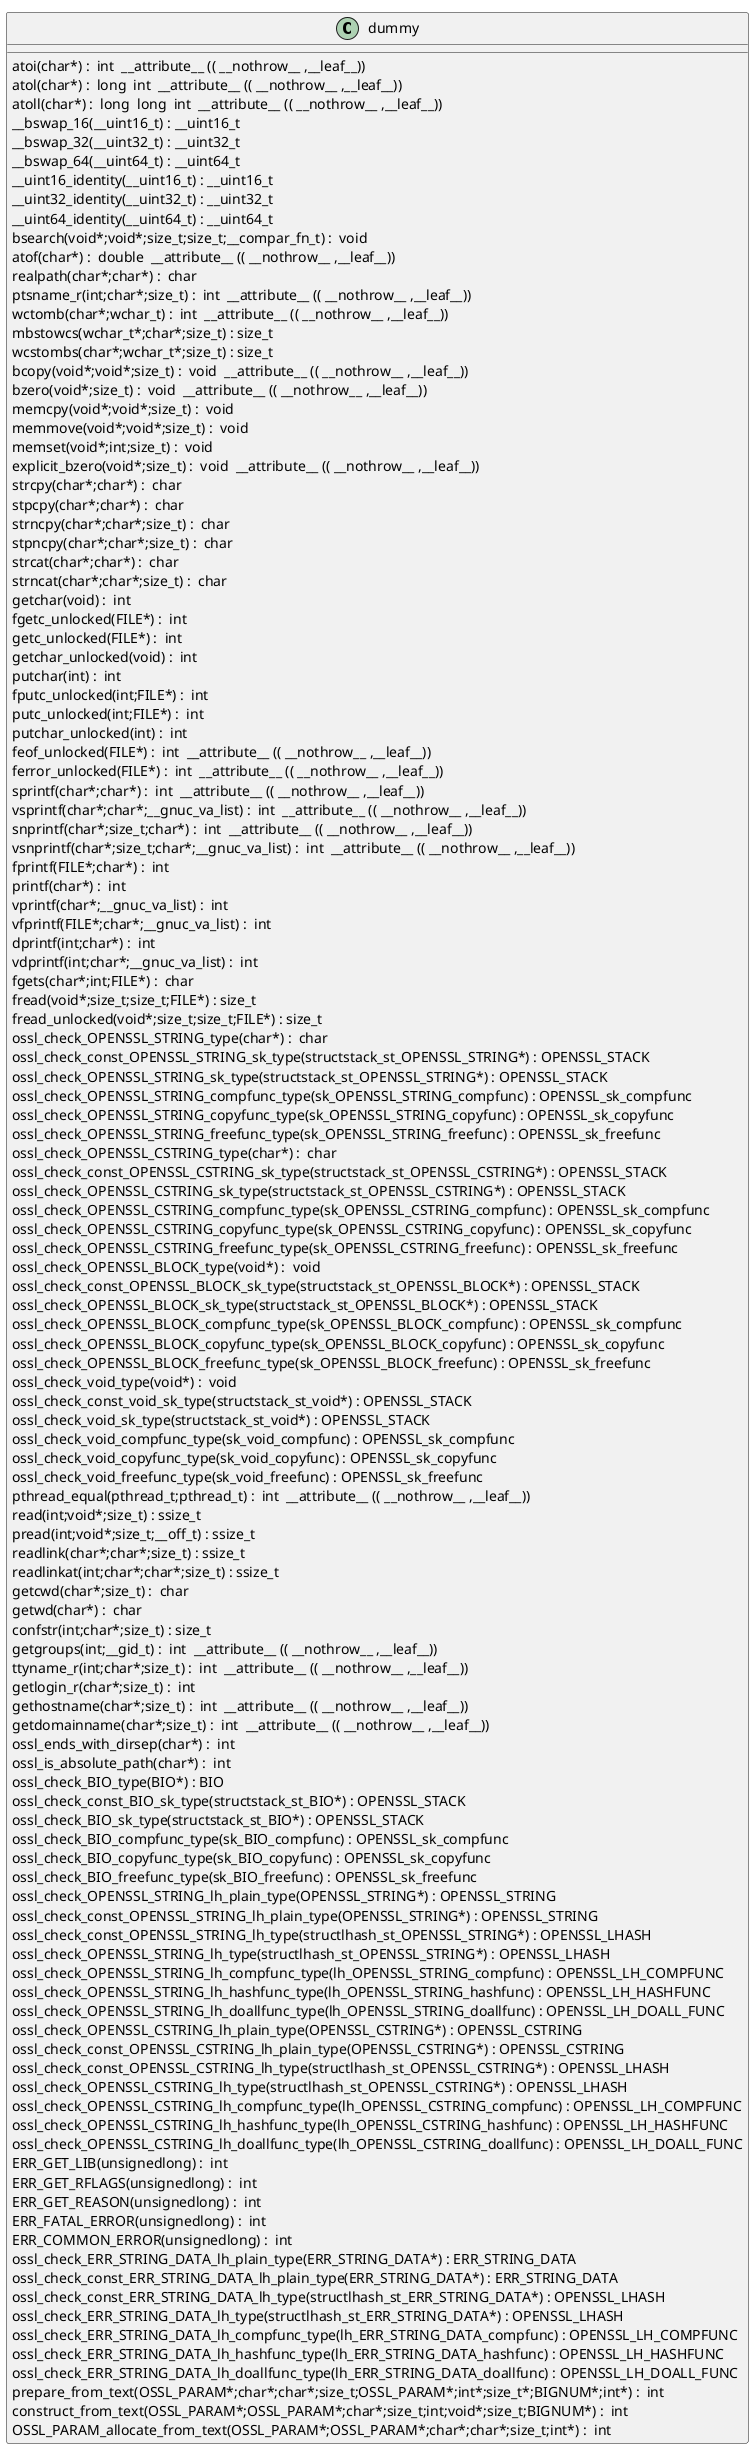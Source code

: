 @startuml
!pragma layout smetana
class dummy {
atoi(char*) :  int  __attribute__ (( __nothrow__ ,__leaf__)) [[[./../.././qc/crypto/params_from_text.c.html#169]]]
atol(char*) :  long  int  __attribute__ (( __nothrow__ ,__leaf__)) [[[./../.././qc/crypto/params_from_text.c.html#174]]]
atoll(char*) :  long  long  int  __attribute__ (( __nothrow__ ,__leaf__)) [[[./../.././qc/crypto/params_from_text.c.html#181]]]
__bswap_16(__uint16_t) : __uint16_t [[[./../.././qc/crypto/params_from_text.c.html#481]]]
__bswap_32(__uint32_t) : __uint32_t [[[./../.././qc/crypto/params_from_text.c.html#496]]]
__bswap_64(__uint64_t) : __uint64_t [[[./../.././qc/crypto/params_from_text.c.html#506]]]
__uint16_identity(__uint16_t) : __uint16_t [[[./../.././qc/crypto/params_from_text.c.html#518]]]
__uint32_identity(__uint32_t) : __uint32_t [[[./../.././qc/crypto/params_from_text.c.html#524]]]
__uint64_identity(__uint64_t) : __uint64_t [[[./../.././qc/crypto/params_from_text.c.html#530]]]
bsearch(void*;void*;size_t;size_t;__compar_fn_t) :  void  [[[./../.././qc/crypto/params_from_text.c.html#1198]]]
atof(char*) :  double  __attribute__ (( __nothrow__ ,__leaf__)) [[[./../.././qc/crypto/params_from_text.c.html#1]]]
realpath(char*;char*) :  char  [[[./../.././qc/crypto/params_from_text.c.html#1]]]
ptsname_r(int;char*;size_t) :  int  __attribute__ (( __nothrow__ ,__leaf__)) [[[./../.././qc/crypto/params_from_text.c.html#1]]]
wctomb(char*;wchar_t) :  int  __attribute__ (( __nothrow__ ,__leaf__)) [[[./../.././qc/crypto/params_from_text.c.html#1]]]
mbstowcs(wchar_t*;char*;size_t) : size_t [[[./../.././qc/crypto/params_from_text.c.html#1]]]
wcstombs(char*;wchar_t*;size_t) : size_t [[[./../.././qc/crypto/params_from_text.c.html#1]]]
bcopy(void*;void*;size_t) :  void  __attribute__ (( __nothrow__ ,__leaf__)) [[[./../.././qc/crypto/params_from_text.c.html#1]]]
bzero(void*;size_t) :  void  __attribute__ (( __nothrow__ ,__leaf__)) [[[./../.././qc/crypto/params_from_text.c.html#1]]]
memcpy(void*;void*;size_t) :  void  [[[./../.././qc/crypto/params_from_text.c.html#1]]]
memmove(void*;void*;size_t) :  void  [[[./../.././qc/crypto/params_from_text.c.html#1]]]
memset(void*;int;size_t) :  void  [[[./../.././qc/crypto/params_from_text.c.html#1]]]
explicit_bzero(void*;size_t) :  void  __attribute__ (( __nothrow__ ,__leaf__)) [[[./../.././qc/crypto/params_from_text.c.html#1]]]
strcpy(char*;char*) :  char  [[[./../.././qc/crypto/params_from_text.c.html#1]]]
stpcpy(char*;char*) :  char  [[[./../.././qc/crypto/params_from_text.c.html#1]]]
strncpy(char*;char*;size_t) :  char  [[[./../.././qc/crypto/params_from_text.c.html#1]]]
stpncpy(char*;char*;size_t) :  char  [[[./../.././qc/crypto/params_from_text.c.html#1]]]
strcat(char*;char*) :  char  [[[./../.././qc/crypto/params_from_text.c.html#1]]]
strncat(char*;char*;size_t) :  char  [[[./../.././qc/crypto/params_from_text.c.html#1]]]
getchar(void) :  int  [[[./../.././qc/crypto/params_from_text.c.html#1]]]
fgetc_unlocked(FILE*) :  int  [[[./../.././qc/crypto/params_from_text.c.html#1]]]
getc_unlocked(FILE*) :  int  [[[./../.././qc/crypto/params_from_text.c.html#1]]]
getchar_unlocked(void) :  int  [[[./../.././qc/crypto/params_from_text.c.html#1]]]
putchar(int) :  int  [[[./../.././qc/crypto/params_from_text.c.html#1]]]
fputc_unlocked(int;FILE*) :  int  [[[./../.././qc/crypto/params_from_text.c.html#1]]]
putc_unlocked(int;FILE*) :  int  [[[./../.././qc/crypto/params_from_text.c.html#1]]]
putchar_unlocked(int) :  int  [[[./../.././qc/crypto/params_from_text.c.html#1]]]
feof_unlocked(FILE*) :  int  __attribute__ (( __nothrow__ ,__leaf__)) [[[./../.././qc/crypto/params_from_text.c.html#1]]]
ferror_unlocked(FILE*) :  int  __attribute__ (( __nothrow__ ,__leaf__)) [[[./../.././qc/crypto/params_from_text.c.html#1]]]
sprintf(char*;char*) :  int  __attribute__ (( __nothrow__ ,__leaf__)) [[[./../.././qc/crypto/params_from_text.c.html#1]]]
vsprintf(char*;char*;__gnuc_va_list) :  int  __attribute__ (( __nothrow__ ,__leaf__)) [[[./../.././qc/crypto/params_from_text.c.html#1]]]
snprintf(char*;size_t;char*) :  int  __attribute__ (( __nothrow__ ,__leaf__)) [[[./../.././qc/crypto/params_from_text.c.html#1]]]
vsnprintf(char*;size_t;char*;__gnuc_va_list) :  int  __attribute__ (( __nothrow__ ,__leaf__)) [[[./../.././qc/crypto/params_from_text.c.html#1]]]
fprintf(FILE*;char*) :  int  [[[./../.././qc/crypto/params_from_text.c.html#1]]]
printf(char*) :  int  [[[./../.././qc/crypto/params_from_text.c.html#1]]]
vprintf(char*;__gnuc_va_list) :  int  [[[./../.././qc/crypto/params_from_text.c.html#1]]]
vfprintf(FILE*;char*;__gnuc_va_list) :  int  [[[./../.././qc/crypto/params_from_text.c.html#1]]]
dprintf(int;char*) :  int  [[[./../.././qc/crypto/params_from_text.c.html#1]]]
vdprintf(int;char*;__gnuc_va_list) :  int  [[[./../.././qc/crypto/params_from_text.c.html#1]]]
fgets(char*;int;FILE*) :  char  [[[./../.././qc/crypto/params_from_text.c.html#1]]]
fread(void*;size_t;size_t;FILE*) : size_t [[[./../.././qc/crypto/params_from_text.c.html#1]]]
fread_unlocked(void*;size_t;size_t;FILE*) : size_t [[[./../.././qc/crypto/params_from_text.c.html#1]]]
ossl_check_OPENSSL_STRING_type(char*) :  char  [[[./../.././qc/crypto/params_from_text.c.html#1]]]
ossl_check_const_OPENSSL_STRING_sk_type(structstack_st_OPENSSL_STRING*) : OPENSSL_STACK [[[./../.././qc/crypto/params_from_text.c.html#1]]]
ossl_check_OPENSSL_STRING_sk_type(structstack_st_OPENSSL_STRING*) : OPENSSL_STACK [[[./../.././qc/crypto/params_from_text.c.html#1]]]
ossl_check_OPENSSL_STRING_compfunc_type(sk_OPENSSL_STRING_compfunc) : OPENSSL_sk_compfunc [[[./../.././qc/crypto/params_from_text.c.html#1]]]
ossl_check_OPENSSL_STRING_copyfunc_type(sk_OPENSSL_STRING_copyfunc) : OPENSSL_sk_copyfunc [[[./../.././qc/crypto/params_from_text.c.html#1]]]
ossl_check_OPENSSL_STRING_freefunc_type(sk_OPENSSL_STRING_freefunc) : OPENSSL_sk_freefunc [[[./../.././qc/crypto/params_from_text.c.html#1]]]
ossl_check_OPENSSL_CSTRING_type(char*) :  char  [[[./../.././qc/crypto/params_from_text.c.html#1]]]
ossl_check_const_OPENSSL_CSTRING_sk_type(structstack_st_OPENSSL_CSTRING*) : OPENSSL_STACK [[[./../.././qc/crypto/params_from_text.c.html#1]]]
ossl_check_OPENSSL_CSTRING_sk_type(structstack_st_OPENSSL_CSTRING*) : OPENSSL_STACK [[[./../.././qc/crypto/params_from_text.c.html#1]]]
ossl_check_OPENSSL_CSTRING_compfunc_type(sk_OPENSSL_CSTRING_compfunc) : OPENSSL_sk_compfunc [[[./../.././qc/crypto/params_from_text.c.html#1]]]
ossl_check_OPENSSL_CSTRING_copyfunc_type(sk_OPENSSL_CSTRING_copyfunc) : OPENSSL_sk_copyfunc [[[./../.././qc/crypto/params_from_text.c.html#1]]]
ossl_check_OPENSSL_CSTRING_freefunc_type(sk_OPENSSL_CSTRING_freefunc) : OPENSSL_sk_freefunc [[[./../.././qc/crypto/params_from_text.c.html#1]]]
ossl_check_OPENSSL_BLOCK_type(void*) :  void  [[[./../.././qc/crypto/params_from_text.c.html#1]]]
ossl_check_const_OPENSSL_BLOCK_sk_type(structstack_st_OPENSSL_BLOCK*) : OPENSSL_STACK [[[./../.././qc/crypto/params_from_text.c.html#1]]]
ossl_check_OPENSSL_BLOCK_sk_type(structstack_st_OPENSSL_BLOCK*) : OPENSSL_STACK [[[./../.././qc/crypto/params_from_text.c.html#1]]]
ossl_check_OPENSSL_BLOCK_compfunc_type(sk_OPENSSL_BLOCK_compfunc) : OPENSSL_sk_compfunc [[[./../.././qc/crypto/params_from_text.c.html#1]]]
ossl_check_OPENSSL_BLOCK_copyfunc_type(sk_OPENSSL_BLOCK_copyfunc) : OPENSSL_sk_copyfunc [[[./../.././qc/crypto/params_from_text.c.html#1]]]
ossl_check_OPENSSL_BLOCK_freefunc_type(sk_OPENSSL_BLOCK_freefunc) : OPENSSL_sk_freefunc [[[./../.././qc/crypto/params_from_text.c.html#1]]]
ossl_check_void_type(void*) :  void  [[[./../.././qc/crypto/params_from_text.c.html#1]]]
ossl_check_const_void_sk_type(structstack_st_void*) : OPENSSL_STACK [[[./../.././qc/crypto/params_from_text.c.html#1]]]
ossl_check_void_sk_type(structstack_st_void*) : OPENSSL_STACK [[[./../.././qc/crypto/params_from_text.c.html#1]]]
ossl_check_void_compfunc_type(sk_void_compfunc) : OPENSSL_sk_compfunc [[[./../.././qc/crypto/params_from_text.c.html#1]]]
ossl_check_void_copyfunc_type(sk_void_copyfunc) : OPENSSL_sk_copyfunc [[[./../.././qc/crypto/params_from_text.c.html#1]]]
ossl_check_void_freefunc_type(sk_void_freefunc) : OPENSSL_sk_freefunc [[[./../.././qc/crypto/params_from_text.c.html#1]]]
pthread_equal(pthread_t;pthread_t) :  int  __attribute__ (( __nothrow__ ,__leaf__)) [[[./../.././qc/crypto/params_from_text.c.html#1]]]
read(int;void*;size_t) : ssize_t [[[./../.././qc/crypto/params_from_text.c.html#1]]]
pread(int;void*;size_t;__off_t) : ssize_t [[[./../.././qc/crypto/params_from_text.c.html#1]]]
readlink(char*;char*;size_t) : ssize_t [[[./../.././qc/crypto/params_from_text.c.html#1]]]
readlinkat(int;char*;char*;size_t) : ssize_t [[[./../.././qc/crypto/params_from_text.c.html#1]]]
getcwd(char*;size_t) :  char  [[[./../.././qc/crypto/params_from_text.c.html#1]]]
getwd(char*) :  char  [[[./../.././qc/crypto/params_from_text.c.html#1]]]
confstr(int;char*;size_t) : size_t [[[./../.././qc/crypto/params_from_text.c.html#1]]]
getgroups(int;__gid_t) :  int  __attribute__ (( __nothrow__ ,__leaf__)) [[[./../.././qc/crypto/params_from_text.c.html#1]]]
ttyname_r(int;char*;size_t) :  int  __attribute__ (( __nothrow__ ,__leaf__)) [[[./../.././qc/crypto/params_from_text.c.html#1]]]
getlogin_r(char*;size_t) :  int  [[[./../.././qc/crypto/params_from_text.c.html#1]]]
gethostname(char*;size_t) :  int  __attribute__ (( __nothrow__ ,__leaf__)) [[[./../.././qc/crypto/params_from_text.c.html#1]]]
getdomainname(char*;size_t) :  int  __attribute__ (( __nothrow__ ,__leaf__)) [[[./../.././qc/crypto/params_from_text.c.html#1]]]
ossl_ends_with_dirsep(char*) :  int  [[[./../.././qc/crypto/params_from_text.c.html#1]]]
ossl_is_absolute_path(char*) :  int  [[[./../.././qc/crypto/params_from_text.c.html#1]]]
ossl_check_BIO_type(BIO*) : BIO [[[./../.././qc/crypto/params_from_text.c.html#1]]]
ossl_check_const_BIO_sk_type(structstack_st_BIO*) : OPENSSL_STACK [[[./../.././qc/crypto/params_from_text.c.html#1]]]
ossl_check_BIO_sk_type(structstack_st_BIO*) : OPENSSL_STACK [[[./../.././qc/crypto/params_from_text.c.html#1]]]
ossl_check_BIO_compfunc_type(sk_BIO_compfunc) : OPENSSL_sk_compfunc [[[./../.././qc/crypto/params_from_text.c.html#1]]]
ossl_check_BIO_copyfunc_type(sk_BIO_copyfunc) : OPENSSL_sk_copyfunc [[[./../.././qc/crypto/params_from_text.c.html#1]]]
ossl_check_BIO_freefunc_type(sk_BIO_freefunc) : OPENSSL_sk_freefunc [[[./../.././qc/crypto/params_from_text.c.html#1]]]
ossl_check_OPENSSL_STRING_lh_plain_type(OPENSSL_STRING*) : OPENSSL_STRING [[[./../.././qc/crypto/params_from_text.c.html#1]]]
ossl_check_const_OPENSSL_STRING_lh_plain_type(OPENSSL_STRING*) : OPENSSL_STRING [[[./../.././qc/crypto/params_from_text.c.html#1]]]
ossl_check_const_OPENSSL_STRING_lh_type(structlhash_st_OPENSSL_STRING*) : OPENSSL_LHASH [[[./../.././qc/crypto/params_from_text.c.html#1]]]
ossl_check_OPENSSL_STRING_lh_type(structlhash_st_OPENSSL_STRING*) : OPENSSL_LHASH [[[./../.././qc/crypto/params_from_text.c.html#1]]]
ossl_check_OPENSSL_STRING_lh_compfunc_type(lh_OPENSSL_STRING_compfunc) : OPENSSL_LH_COMPFUNC [[[./../.././qc/crypto/params_from_text.c.html#1]]]
ossl_check_OPENSSL_STRING_lh_hashfunc_type(lh_OPENSSL_STRING_hashfunc) : OPENSSL_LH_HASHFUNC [[[./../.././qc/crypto/params_from_text.c.html#1]]]
ossl_check_OPENSSL_STRING_lh_doallfunc_type(lh_OPENSSL_STRING_doallfunc) : OPENSSL_LH_DOALL_FUNC [[[./../.././qc/crypto/params_from_text.c.html#1]]]
ossl_check_OPENSSL_CSTRING_lh_plain_type(OPENSSL_CSTRING*) : OPENSSL_CSTRING [[[./../.././qc/crypto/params_from_text.c.html#1]]]
ossl_check_const_OPENSSL_CSTRING_lh_plain_type(OPENSSL_CSTRING*) : OPENSSL_CSTRING [[[./../.././qc/crypto/params_from_text.c.html#1]]]
ossl_check_const_OPENSSL_CSTRING_lh_type(structlhash_st_OPENSSL_CSTRING*) : OPENSSL_LHASH [[[./../.././qc/crypto/params_from_text.c.html#1]]]
ossl_check_OPENSSL_CSTRING_lh_type(structlhash_st_OPENSSL_CSTRING*) : OPENSSL_LHASH [[[./../.././qc/crypto/params_from_text.c.html#1]]]
ossl_check_OPENSSL_CSTRING_lh_compfunc_type(lh_OPENSSL_CSTRING_compfunc) : OPENSSL_LH_COMPFUNC [[[./../.././qc/crypto/params_from_text.c.html#1]]]
ossl_check_OPENSSL_CSTRING_lh_hashfunc_type(lh_OPENSSL_CSTRING_hashfunc) : OPENSSL_LH_HASHFUNC [[[./../.././qc/crypto/params_from_text.c.html#1]]]
ossl_check_OPENSSL_CSTRING_lh_doallfunc_type(lh_OPENSSL_CSTRING_doallfunc) : OPENSSL_LH_DOALL_FUNC [[[./../.././qc/crypto/params_from_text.c.html#1]]]
ERR_GET_LIB(unsignedlong) :  int  [[[./../.././qc/crypto/params_from_text.c.html#1]]]
ERR_GET_RFLAGS(unsignedlong) :  int  [[[./../.././qc/crypto/params_from_text.c.html#1]]]
ERR_GET_REASON(unsignedlong) :  int  [[[./../.././qc/crypto/params_from_text.c.html#1]]]
ERR_FATAL_ERROR(unsignedlong) :  int  [[[./../.././qc/crypto/params_from_text.c.html#1]]]
ERR_COMMON_ERROR(unsignedlong) :  int  [[[./../.././qc/crypto/params_from_text.c.html#1]]]
ossl_check_ERR_STRING_DATA_lh_plain_type(ERR_STRING_DATA*) : ERR_STRING_DATA [[[./../.././qc/crypto/params_from_text.c.html#1]]]
ossl_check_const_ERR_STRING_DATA_lh_plain_type(ERR_STRING_DATA*) : ERR_STRING_DATA [[[./../.././qc/crypto/params_from_text.c.html#1]]]
ossl_check_const_ERR_STRING_DATA_lh_type(structlhash_st_ERR_STRING_DATA*) : OPENSSL_LHASH [[[./../.././qc/crypto/params_from_text.c.html#1]]]
ossl_check_ERR_STRING_DATA_lh_type(structlhash_st_ERR_STRING_DATA*) : OPENSSL_LHASH [[[./../.././qc/crypto/params_from_text.c.html#1]]]
ossl_check_ERR_STRING_DATA_lh_compfunc_type(lh_ERR_STRING_DATA_compfunc) : OPENSSL_LH_COMPFUNC [[[./../.././qc/crypto/params_from_text.c.html#1]]]
ossl_check_ERR_STRING_DATA_lh_hashfunc_type(lh_ERR_STRING_DATA_hashfunc) : OPENSSL_LH_HASHFUNC [[[./../.././qc/crypto/params_from_text.c.html#1]]]
ossl_check_ERR_STRING_DATA_lh_doallfunc_type(lh_ERR_STRING_DATA_doallfunc) : OPENSSL_LH_DOALL_FUNC [[[./../.././qc/crypto/params_from_text.c.html#1]]]
prepare_from_text(OSSL_PARAM*;char*;char*;size_t;OSSL_PARAM*;int*;size_t*;BIGNUM*;int*) :  int  [[[./../.././qc/crypto/params_from_text.c.html#1]]]
construct_from_text(OSSL_PARAM*;OSSL_PARAM*;char*;size_t;int;void*;size_t;BIGNUM*) :  int  [[[./../.././qc/crypto/params_from_text.c.html#1]]]
OSSL_PARAM_allocate_from_text(OSSL_PARAM*;OSSL_PARAM*;char*;char*;size_t;int*) :  int  [[[./../.././qc/crypto/params_from_text.c.html#1]]]
} 
@enduml
